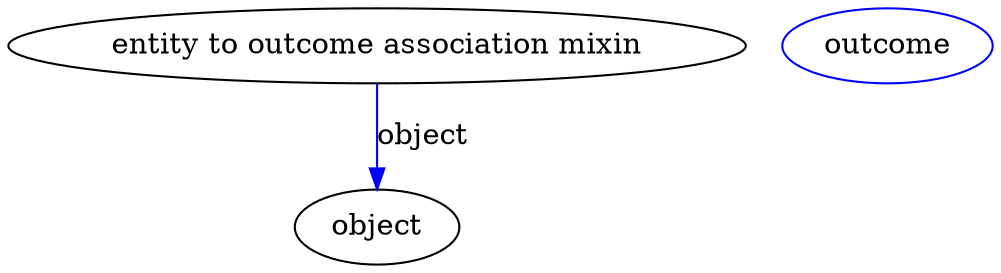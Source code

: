 digraph {
	graph [bb="0,0,472.48,123"];
	node [label="\N"];
	"entity to outcome association mixin"	 [height=0.5,
		label="entity to outcome association mixin",
		pos="176.78,105",
		width=4.9107];
	object	 [height=0.5,
		pos="176.78,18",
		width=1.1013];
	"entity to outcome association mixin" -> object	 [color=blue,
		label=object,
		lp="199.28,61.5",
		pos="e,176.78,36.003 176.78,86.974 176.78,75.192 176.78,59.561 176.78,46.158",
		style=solid];
	"entity to outcome association mixin_object"	 [color=blue,
		height=0.5,
		label=outcome,
		pos="421.78,105",
		width=1.4082];
}
